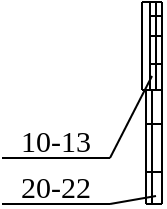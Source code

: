 <mxfile version="14.5.1" type="device"><diagram id="fWMgHjwgeKHoRminFSKL" name="Page-1"><mxGraphModel dx="429" dy="517" grid="1" gridSize="1" guides="1" tooltips="1" connect="1" arrows="1" fold="1" page="1" pageScale="1" pageWidth="280" pageHeight="200" math="0" shadow="0"><root><mxCell id="0"/><mxCell id="1" parent="0"/><mxCell id="J4jYNJ_OU-vNcCdSDR9g-66" value="" style="endArrow=none;html=1;" parent="1" edge="1"><mxGeometry width="50" height="50" relative="1" as="geometry"><mxPoint x="84" y="-4" as="sourcePoint"/><mxPoint x="84" y="-105" as="targetPoint"/></mxGeometry></mxCell><mxCell id="J4jYNJ_OU-vNcCdSDR9g-67" value="" style="endArrow=none;html=1;" parent="1" edge="1"><mxGeometry width="50" height="50" relative="1" as="geometry"><mxPoint x="76" y="-4" as="sourcePoint"/><mxPoint x="84" y="-4" as="targetPoint"/></mxGeometry></mxCell><mxCell id="J4jYNJ_OU-vNcCdSDR9g-68" value="&lt;font style=&quot;font-size: 15px;&quot;&gt;10-13&lt;/font&gt;" style="text;html=1;strokeColor=none;fillColor=none;align=center;verticalAlign=middle;whiteSpace=wrap;rounded=0;fontSize=15;fontFamily=Verdana;" parent="1" vertex="1"><mxGeometry x="4" y="-45" width="54" height="18" as="geometry"/></mxCell><mxCell id="J4jYNJ_OU-vNcCdSDR9g-69" value="" style="endArrow=none;html=1;" parent="1" edge="1"><mxGeometry width="50" height="50" relative="1" as="geometry"><mxPoint x="81" y="-61" as="sourcePoint"/><mxPoint x="81" y="-105" as="targetPoint"/></mxGeometry></mxCell><mxCell id="J4jYNJ_OU-vNcCdSDR9g-70" value="" style="endArrow=none;html=1;" parent="1" edge="1"><mxGeometry width="50" height="50" relative="1" as="geometry"><mxPoint x="78" y="-61" as="sourcePoint"/><mxPoint x="78" y="-105" as="targetPoint"/></mxGeometry></mxCell><mxCell id="J4jYNJ_OU-vNcCdSDR9g-71" value="" style="endArrow=none;html=1;" parent="1" edge="1"><mxGeometry width="50" height="50" relative="1" as="geometry"><mxPoint x="74" y="-61" as="sourcePoint"/><mxPoint x="74" y="-105" as="targetPoint"/></mxGeometry></mxCell><mxCell id="J4jYNJ_OU-vNcCdSDR9g-72" value="" style="endArrow=none;html=1;" parent="1" edge="1"><mxGeometry width="50" height="50" relative="1" as="geometry"><mxPoint x="79" y="-4" as="sourcePoint"/><mxPoint x="79" y="-61.215" as="targetPoint"/></mxGeometry></mxCell><mxCell id="J4jYNJ_OU-vNcCdSDR9g-73" value="" style="endArrow=none;html=1;" parent="1" edge="1"><mxGeometry width="50" height="50" relative="1" as="geometry"><mxPoint x="76" y="-4" as="sourcePoint"/><mxPoint x="76" y="-61" as="targetPoint"/></mxGeometry></mxCell><mxCell id="J4jYNJ_OU-vNcCdSDR9g-74" value="" style="endArrow=none;html=1;" parent="1" edge="1"><mxGeometry width="50" height="50" relative="1" as="geometry"><mxPoint x="84" y="-20" as="sourcePoint"/><mxPoint x="76" y="-20" as="targetPoint"/></mxGeometry></mxCell><mxCell id="J4jYNJ_OU-vNcCdSDR9g-75" value="" style="endArrow=none;html=1;" parent="1" edge="1"><mxGeometry width="50" height="50" relative="1" as="geometry"><mxPoint x="84" y="-44" as="sourcePoint"/><mxPoint x="76" y="-44" as="targetPoint"/></mxGeometry></mxCell><mxCell id="J4jYNJ_OU-vNcCdSDR9g-76" value="" style="endArrow=none;html=1;" parent="1" edge="1"><mxGeometry width="50" height="50" relative="1" as="geometry"><mxPoint x="84" y="-61" as="sourcePoint"/><mxPoint x="74" y="-61" as="targetPoint"/><Array as="points"><mxPoint x="80" y="-61"/></Array></mxGeometry></mxCell><mxCell id="J4jYNJ_OU-vNcCdSDR9g-77" value="" style="endArrow=none;html=1;" parent="1" edge="1"><mxGeometry width="50" height="50" relative="1" as="geometry"><mxPoint x="84" y="-74" as="sourcePoint"/><mxPoint x="78" y="-74" as="targetPoint"/></mxGeometry></mxCell><mxCell id="J4jYNJ_OU-vNcCdSDR9g-78" value="" style="endArrow=none;html=1;" parent="1" edge="1"><mxGeometry width="50" height="50" relative="1" as="geometry"><mxPoint x="84" y="-88" as="sourcePoint"/><mxPoint x="78" y="-88" as="targetPoint"/></mxGeometry></mxCell><mxCell id="J4jYNJ_OU-vNcCdSDR9g-79" value="" style="endArrow=none;html=1;" parent="1" edge="1"><mxGeometry width="50" height="50" relative="1" as="geometry"><mxPoint x="84" y="-98" as="sourcePoint"/><mxPoint x="78" y="-98" as="targetPoint"/></mxGeometry></mxCell><mxCell id="J4jYNJ_OU-vNcCdSDR9g-80" value="" style="endArrow=none;html=1;" parent="1" edge="1"><mxGeometry width="50" height="50" relative="1" as="geometry"><mxPoint x="84" y="-105" as="sourcePoint"/><mxPoint x="74" y="-105" as="targetPoint"/></mxGeometry></mxCell><mxCell id="J4jYNJ_OU-vNcCdSDR9g-81" value="" style="endArrow=none;html=1;fontFamily=Verdana;entryX=1;entryY=1;entryDx=0;entryDy=0;exitX=0;exitY=1;exitDx=0;exitDy=0;" parent="1" source="J4jYNJ_OU-vNcCdSDR9g-68" target="J4jYNJ_OU-vNcCdSDR9g-68" edge="1"><mxGeometry width="50" height="50" relative="1" as="geometry"><mxPoint x="117" y="6" as="sourcePoint"/><mxPoint x="167" y="-44" as="targetPoint"/></mxGeometry></mxCell><mxCell id="J4jYNJ_OU-vNcCdSDR9g-82" value="" style="endArrow=none;html=1;fontFamily=Verdana;entryX=1;entryY=1;entryDx=0;entryDy=0;" parent="1" target="J4jYNJ_OU-vNcCdSDR9g-68" edge="1"><mxGeometry width="50" height="50" relative="1" as="geometry"><mxPoint x="79" y="-68" as="sourcePoint"/><mxPoint x="193" y="-86" as="targetPoint"/></mxGeometry></mxCell><mxCell id="J4jYNJ_OU-vNcCdSDR9g-83" value="&lt;font style=&quot;font-size: 15px;&quot;&gt;20-22&lt;/font&gt;" style="text;html=1;strokeColor=none;fillColor=none;align=center;verticalAlign=middle;whiteSpace=wrap;rounded=0;fontSize=15;fontFamily=Verdana;" parent="1" vertex="1"><mxGeometry x="4" y="-22" width="54" height="18" as="geometry"/></mxCell><mxCell id="J4jYNJ_OU-vNcCdSDR9g-84" value="" style="endArrow=none;html=1;fontFamily=Verdana;entryX=1;entryY=1;entryDx=0;entryDy=0;exitX=0;exitY=1;exitDx=0;exitDy=0;" parent="1" source="J4jYNJ_OU-vNcCdSDR9g-83" target="J4jYNJ_OU-vNcCdSDR9g-83" edge="1"><mxGeometry width="50" height="50" relative="1" as="geometry"><mxPoint x="123" y="21" as="sourcePoint"/><mxPoint x="173" y="-29" as="targetPoint"/></mxGeometry></mxCell><mxCell id="J4jYNJ_OU-vNcCdSDR9g-85" value="" style="endArrow=none;html=1;fontFamily=Verdana;entryX=1;entryY=1;entryDx=0;entryDy=0;" parent="1" target="J4jYNJ_OU-vNcCdSDR9g-83" edge="1"><mxGeometry width="50" height="50" relative="1" as="geometry"><mxPoint x="81" y="-8" as="sourcePoint"/><mxPoint x="213" y="-50" as="targetPoint"/></mxGeometry></mxCell></root></mxGraphModel></diagram></mxfile>